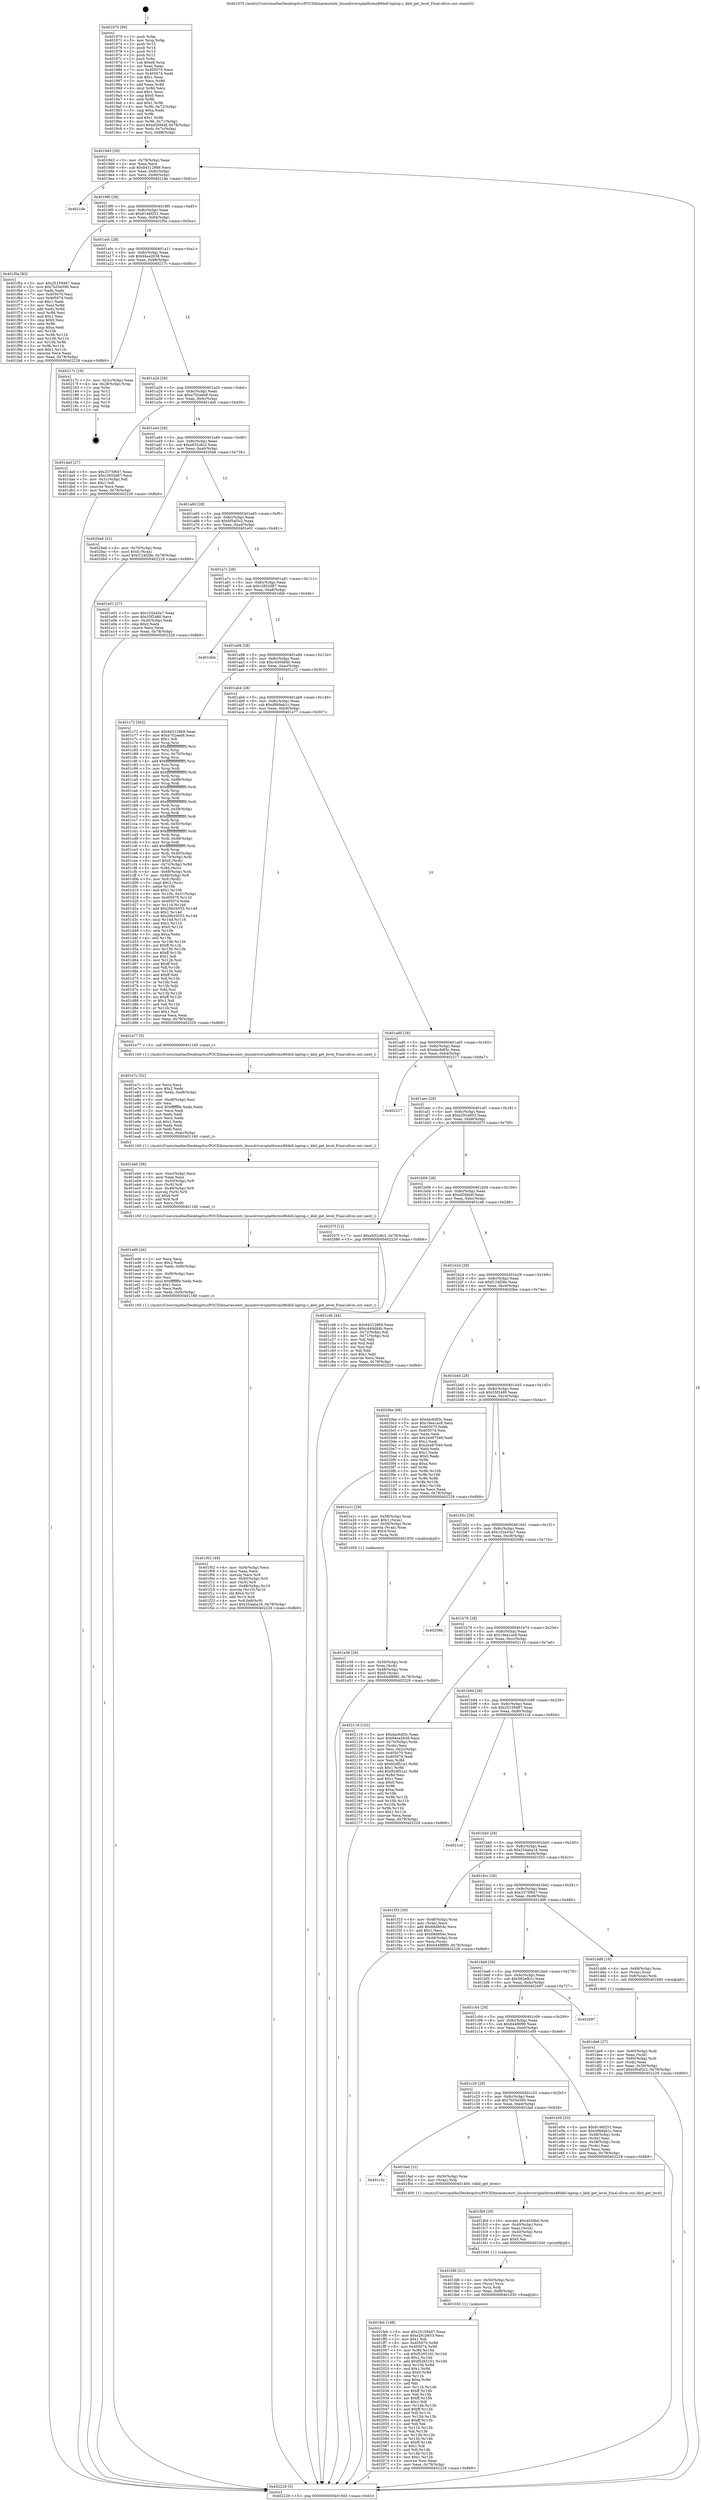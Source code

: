 digraph "0x401970" {
  label = "0x401970 (/mnt/c/Users/mathe/Desktop/tcc/POCII/binaries/extr_linuxdriversplatformx86dell-laptop.c_kbd_get_level_Final-ollvm.out::main(0))"
  labelloc = "t"
  node[shape=record]

  Entry [label="",width=0.3,height=0.3,shape=circle,fillcolor=black,style=filled]
  "0x4019d3" [label="{
     0x4019d3 [29]\l
     | [instrs]\l
     &nbsp;&nbsp;0x4019d3 \<+3\>: mov -0x78(%rbp),%eax\l
     &nbsp;&nbsp;0x4019d6 \<+2\>: mov %eax,%ecx\l
     &nbsp;&nbsp;0x4019d8 \<+6\>: sub $0x84312869,%ecx\l
     &nbsp;&nbsp;0x4019de \<+6\>: mov %eax,-0x8c(%rbp)\l
     &nbsp;&nbsp;0x4019e4 \<+6\>: mov %ecx,-0x90(%rbp)\l
     &nbsp;&nbsp;0x4019ea \<+6\>: je 000000000040218e \<main+0x81e\>\l
  }"]
  "0x40218e" [label="{
     0x40218e\l
  }", style=dashed]
  "0x4019f0" [label="{
     0x4019f0 [28]\l
     | [instrs]\l
     &nbsp;&nbsp;0x4019f0 \<+5\>: jmp 00000000004019f5 \<main+0x85\>\l
     &nbsp;&nbsp;0x4019f5 \<+6\>: mov -0x8c(%rbp),%eax\l
     &nbsp;&nbsp;0x4019fb \<+5\>: sub $0x9146f251,%eax\l
     &nbsp;&nbsp;0x401a00 \<+6\>: mov %eax,-0x94(%rbp)\l
     &nbsp;&nbsp;0x401a06 \<+6\>: je 0000000000401f5a \<main+0x5ea\>\l
  }"]
  Exit [label="",width=0.3,height=0.3,shape=circle,fillcolor=black,style=filled,peripheries=2]
  "0x401f5a" [label="{
     0x401f5a [83]\l
     | [instrs]\l
     &nbsp;&nbsp;0x401f5a \<+5\>: mov $0x25159487,%eax\l
     &nbsp;&nbsp;0x401f5f \<+5\>: mov $0x7b55e590,%ecx\l
     &nbsp;&nbsp;0x401f64 \<+2\>: xor %edx,%edx\l
     &nbsp;&nbsp;0x401f66 \<+7\>: mov 0x405070,%esi\l
     &nbsp;&nbsp;0x401f6d \<+7\>: mov 0x405074,%edi\l
     &nbsp;&nbsp;0x401f74 \<+3\>: sub $0x1,%edx\l
     &nbsp;&nbsp;0x401f77 \<+3\>: mov %esi,%r8d\l
     &nbsp;&nbsp;0x401f7a \<+3\>: add %edx,%r8d\l
     &nbsp;&nbsp;0x401f7d \<+4\>: imul %r8d,%esi\l
     &nbsp;&nbsp;0x401f81 \<+3\>: and $0x1,%esi\l
     &nbsp;&nbsp;0x401f84 \<+3\>: cmp $0x0,%esi\l
     &nbsp;&nbsp;0x401f87 \<+4\>: sete %r9b\l
     &nbsp;&nbsp;0x401f8b \<+3\>: cmp $0xa,%edi\l
     &nbsp;&nbsp;0x401f8e \<+4\>: setl %r10b\l
     &nbsp;&nbsp;0x401f92 \<+3\>: mov %r9b,%r11b\l
     &nbsp;&nbsp;0x401f95 \<+3\>: and %r10b,%r11b\l
     &nbsp;&nbsp;0x401f98 \<+3\>: xor %r10b,%r9b\l
     &nbsp;&nbsp;0x401f9b \<+3\>: or %r9b,%r11b\l
     &nbsp;&nbsp;0x401f9e \<+4\>: test $0x1,%r11b\l
     &nbsp;&nbsp;0x401fa2 \<+3\>: cmovne %ecx,%eax\l
     &nbsp;&nbsp;0x401fa5 \<+3\>: mov %eax,-0x78(%rbp)\l
     &nbsp;&nbsp;0x401fa8 \<+5\>: jmp 0000000000402229 \<main+0x8b9\>\l
  }"]
  "0x401a0c" [label="{
     0x401a0c [28]\l
     | [instrs]\l
     &nbsp;&nbsp;0x401a0c \<+5\>: jmp 0000000000401a11 \<main+0xa1\>\l
     &nbsp;&nbsp;0x401a11 \<+6\>: mov -0x8c(%rbp),%eax\l
     &nbsp;&nbsp;0x401a17 \<+5\>: sub $0x94ea2638,%eax\l
     &nbsp;&nbsp;0x401a1c \<+6\>: mov %eax,-0x98(%rbp)\l
     &nbsp;&nbsp;0x401a22 \<+6\>: je 000000000040217c \<main+0x80c\>\l
  }"]
  "0x401feb" [label="{
     0x401feb [148]\l
     | [instrs]\l
     &nbsp;&nbsp;0x401feb \<+5\>: mov $0x25159487,%eax\l
     &nbsp;&nbsp;0x401ff0 \<+5\>: mov $0xe291b653,%esi\l
     &nbsp;&nbsp;0x401ff5 \<+2\>: mov $0x1,%dl\l
     &nbsp;&nbsp;0x401ff7 \<+8\>: mov 0x405070,%r8d\l
     &nbsp;&nbsp;0x401fff \<+8\>: mov 0x405074,%r9d\l
     &nbsp;&nbsp;0x402007 \<+3\>: mov %r8d,%r10d\l
     &nbsp;&nbsp;0x40200a \<+7\>: sub $0xf5265161,%r10d\l
     &nbsp;&nbsp;0x402011 \<+4\>: sub $0x1,%r10d\l
     &nbsp;&nbsp;0x402015 \<+7\>: add $0xf5265161,%r10d\l
     &nbsp;&nbsp;0x40201c \<+4\>: imul %r10d,%r8d\l
     &nbsp;&nbsp;0x402020 \<+4\>: and $0x1,%r8d\l
     &nbsp;&nbsp;0x402024 \<+4\>: cmp $0x0,%r8d\l
     &nbsp;&nbsp;0x402028 \<+4\>: sete %r11b\l
     &nbsp;&nbsp;0x40202c \<+4\>: cmp $0xa,%r9d\l
     &nbsp;&nbsp;0x402030 \<+3\>: setl %bl\l
     &nbsp;&nbsp;0x402033 \<+3\>: mov %r11b,%r14b\l
     &nbsp;&nbsp;0x402036 \<+4\>: xor $0xff,%r14b\l
     &nbsp;&nbsp;0x40203a \<+3\>: mov %bl,%r15b\l
     &nbsp;&nbsp;0x40203d \<+4\>: xor $0xff,%r15b\l
     &nbsp;&nbsp;0x402041 \<+3\>: xor $0x1,%dl\l
     &nbsp;&nbsp;0x402044 \<+3\>: mov %r14b,%r12b\l
     &nbsp;&nbsp;0x402047 \<+4\>: and $0xff,%r12b\l
     &nbsp;&nbsp;0x40204b \<+3\>: and %dl,%r11b\l
     &nbsp;&nbsp;0x40204e \<+3\>: mov %r15b,%r13b\l
     &nbsp;&nbsp;0x402051 \<+4\>: and $0xff,%r13b\l
     &nbsp;&nbsp;0x402055 \<+2\>: and %dl,%bl\l
     &nbsp;&nbsp;0x402057 \<+3\>: or %r11b,%r12b\l
     &nbsp;&nbsp;0x40205a \<+3\>: or %bl,%r13b\l
     &nbsp;&nbsp;0x40205d \<+3\>: xor %r13b,%r12b\l
     &nbsp;&nbsp;0x402060 \<+3\>: or %r15b,%r14b\l
     &nbsp;&nbsp;0x402063 \<+4\>: xor $0xff,%r14b\l
     &nbsp;&nbsp;0x402067 \<+3\>: or $0x1,%dl\l
     &nbsp;&nbsp;0x40206a \<+3\>: and %dl,%r14b\l
     &nbsp;&nbsp;0x40206d \<+3\>: or %r14b,%r12b\l
     &nbsp;&nbsp;0x402070 \<+4\>: test $0x1,%r12b\l
     &nbsp;&nbsp;0x402074 \<+3\>: cmovne %esi,%eax\l
     &nbsp;&nbsp;0x402077 \<+3\>: mov %eax,-0x78(%rbp)\l
     &nbsp;&nbsp;0x40207a \<+5\>: jmp 0000000000402229 \<main+0x8b9\>\l
  }"]
  "0x40217c" [label="{
     0x40217c [18]\l
     | [instrs]\l
     &nbsp;&nbsp;0x40217c \<+3\>: mov -0x2c(%rbp),%eax\l
     &nbsp;&nbsp;0x40217f \<+4\>: lea -0x28(%rbp),%rsp\l
     &nbsp;&nbsp;0x402183 \<+1\>: pop %rbx\l
     &nbsp;&nbsp;0x402184 \<+2\>: pop %r12\l
     &nbsp;&nbsp;0x402186 \<+2\>: pop %r13\l
     &nbsp;&nbsp;0x402188 \<+2\>: pop %r14\l
     &nbsp;&nbsp;0x40218a \<+2\>: pop %r15\l
     &nbsp;&nbsp;0x40218c \<+1\>: pop %rbp\l
     &nbsp;&nbsp;0x40218d \<+1\>: ret\l
  }"]
  "0x401a28" [label="{
     0x401a28 [28]\l
     | [instrs]\l
     &nbsp;&nbsp;0x401a28 \<+5\>: jmp 0000000000401a2d \<main+0xbd\>\l
     &nbsp;&nbsp;0x401a2d \<+6\>: mov -0x8c(%rbp),%eax\l
     &nbsp;&nbsp;0x401a33 \<+5\>: sub $0xa702eeb8,%eax\l
     &nbsp;&nbsp;0x401a38 \<+6\>: mov %eax,-0x9c(%rbp)\l
     &nbsp;&nbsp;0x401a3e \<+6\>: je 0000000000401da0 \<main+0x430\>\l
  }"]
  "0x401fd6" [label="{
     0x401fd6 [21]\l
     | [instrs]\l
     &nbsp;&nbsp;0x401fd6 \<+4\>: mov -0x50(%rbp),%rcx\l
     &nbsp;&nbsp;0x401fda \<+3\>: mov (%rcx),%rcx\l
     &nbsp;&nbsp;0x401fdd \<+3\>: mov %rcx,%rdi\l
     &nbsp;&nbsp;0x401fe0 \<+6\>: mov %eax,-0xf8(%rbp)\l
     &nbsp;&nbsp;0x401fe6 \<+5\>: call 0000000000401030 \<free@plt\>\l
     | [calls]\l
     &nbsp;&nbsp;0x401030 \{1\} (unknown)\l
  }"]
  "0x401da0" [label="{
     0x401da0 [27]\l
     | [instrs]\l
     &nbsp;&nbsp;0x401da0 \<+5\>: mov $0x3375f647,%eax\l
     &nbsp;&nbsp;0x401da5 \<+5\>: mov $0xc3852d67,%ecx\l
     &nbsp;&nbsp;0x401daa \<+3\>: mov -0x31(%rbp),%dl\l
     &nbsp;&nbsp;0x401dad \<+3\>: test $0x1,%dl\l
     &nbsp;&nbsp;0x401db0 \<+3\>: cmovne %ecx,%eax\l
     &nbsp;&nbsp;0x401db3 \<+3\>: mov %eax,-0x78(%rbp)\l
     &nbsp;&nbsp;0x401db6 \<+5\>: jmp 0000000000402229 \<main+0x8b9\>\l
  }"]
  "0x401a44" [label="{
     0x401a44 [28]\l
     | [instrs]\l
     &nbsp;&nbsp;0x401a44 \<+5\>: jmp 0000000000401a49 \<main+0xd9\>\l
     &nbsp;&nbsp;0x401a49 \<+6\>: mov -0x8c(%rbp),%eax\l
     &nbsp;&nbsp;0x401a4f \<+5\>: sub $0xa932c8c2,%eax\l
     &nbsp;&nbsp;0x401a54 \<+6\>: mov %eax,-0xa0(%rbp)\l
     &nbsp;&nbsp;0x401a5a \<+6\>: je 00000000004020a8 \<main+0x738\>\l
  }"]
  "0x401fb9" [label="{
     0x401fb9 [29]\l
     | [instrs]\l
     &nbsp;&nbsp;0x401fb9 \<+10\>: movabs $0x4030b6,%rdi\l
     &nbsp;&nbsp;0x401fc3 \<+4\>: mov -0x40(%rbp),%rcx\l
     &nbsp;&nbsp;0x401fc7 \<+2\>: mov %eax,(%rcx)\l
     &nbsp;&nbsp;0x401fc9 \<+4\>: mov -0x40(%rbp),%rcx\l
     &nbsp;&nbsp;0x401fcd \<+2\>: mov (%rcx),%esi\l
     &nbsp;&nbsp;0x401fcf \<+2\>: mov $0x0,%al\l
     &nbsp;&nbsp;0x401fd1 \<+5\>: call 0000000000401040 \<printf@plt\>\l
     | [calls]\l
     &nbsp;&nbsp;0x401040 \{1\} (unknown)\l
  }"]
  "0x4020a8" [label="{
     0x4020a8 [22]\l
     | [instrs]\l
     &nbsp;&nbsp;0x4020a8 \<+4\>: mov -0x70(%rbp),%rax\l
     &nbsp;&nbsp;0x4020ac \<+6\>: movl $0x0,(%rax)\l
     &nbsp;&nbsp;0x4020b2 \<+7\>: movl $0xf124f28e,-0x78(%rbp)\l
     &nbsp;&nbsp;0x4020b9 \<+5\>: jmp 0000000000402229 \<main+0x8b9\>\l
  }"]
  "0x401a60" [label="{
     0x401a60 [28]\l
     | [instrs]\l
     &nbsp;&nbsp;0x401a60 \<+5\>: jmp 0000000000401a65 \<main+0xf5\>\l
     &nbsp;&nbsp;0x401a65 \<+6\>: mov -0x8c(%rbp),%eax\l
     &nbsp;&nbsp;0x401a6b \<+5\>: sub $0xbf5af3c2,%eax\l
     &nbsp;&nbsp;0x401a70 \<+6\>: mov %eax,-0xa4(%rbp)\l
     &nbsp;&nbsp;0x401a76 \<+6\>: je 0000000000401e01 \<main+0x491\>\l
  }"]
  "0x401c3c" [label="{
     0x401c3c\l
  }", style=dashed]
  "0x401e01" [label="{
     0x401e01 [27]\l
     | [instrs]\l
     &nbsp;&nbsp;0x401e01 \<+5\>: mov $0x102e43a7,%eax\l
     &nbsp;&nbsp;0x401e06 \<+5\>: mov $0x55f2480,%ecx\l
     &nbsp;&nbsp;0x401e0b \<+3\>: mov -0x30(%rbp),%edx\l
     &nbsp;&nbsp;0x401e0e \<+3\>: cmp $0x0,%edx\l
     &nbsp;&nbsp;0x401e11 \<+3\>: cmove %ecx,%eax\l
     &nbsp;&nbsp;0x401e14 \<+3\>: mov %eax,-0x78(%rbp)\l
     &nbsp;&nbsp;0x401e17 \<+5\>: jmp 0000000000402229 \<main+0x8b9\>\l
  }"]
  "0x401a7c" [label="{
     0x401a7c [28]\l
     | [instrs]\l
     &nbsp;&nbsp;0x401a7c \<+5\>: jmp 0000000000401a81 \<main+0x111\>\l
     &nbsp;&nbsp;0x401a81 \<+6\>: mov -0x8c(%rbp),%eax\l
     &nbsp;&nbsp;0x401a87 \<+5\>: sub $0xc3852d67,%eax\l
     &nbsp;&nbsp;0x401a8c \<+6\>: mov %eax,-0xa8(%rbp)\l
     &nbsp;&nbsp;0x401a92 \<+6\>: je 0000000000401dbb \<main+0x44b\>\l
  }"]
  "0x401fad" [label="{
     0x401fad [12]\l
     | [instrs]\l
     &nbsp;&nbsp;0x401fad \<+4\>: mov -0x50(%rbp),%rax\l
     &nbsp;&nbsp;0x401fb1 \<+3\>: mov (%rax),%rdi\l
     &nbsp;&nbsp;0x401fb4 \<+5\>: call 0000000000401400 \<kbd_get_level\>\l
     | [calls]\l
     &nbsp;&nbsp;0x401400 \{1\} (/mnt/c/Users/mathe/Desktop/tcc/POCII/binaries/extr_linuxdriversplatformx86dell-laptop.c_kbd_get_level_Final-ollvm.out::kbd_get_level)\l
  }"]
  "0x401dbb" [label="{
     0x401dbb\l
  }", style=dashed]
  "0x401a98" [label="{
     0x401a98 [28]\l
     | [instrs]\l
     &nbsp;&nbsp;0x401a98 \<+5\>: jmp 0000000000401a9d \<main+0x12d\>\l
     &nbsp;&nbsp;0x401a9d \<+6\>: mov -0x8c(%rbp),%eax\l
     &nbsp;&nbsp;0x401aa3 \<+5\>: sub $0xc440d84b,%eax\l
     &nbsp;&nbsp;0x401aa8 \<+6\>: mov %eax,-0xac(%rbp)\l
     &nbsp;&nbsp;0x401aae \<+6\>: je 0000000000401c72 \<main+0x302\>\l
  }"]
  "0x401f02" [label="{
     0x401f02 [49]\l
     | [instrs]\l
     &nbsp;&nbsp;0x401f02 \<+6\>: mov -0xf4(%rbp),%ecx\l
     &nbsp;&nbsp;0x401f08 \<+3\>: imul %eax,%ecx\l
     &nbsp;&nbsp;0x401f0b \<+3\>: movslq %ecx,%r8\l
     &nbsp;&nbsp;0x401f0e \<+4\>: mov -0x50(%rbp),%r9\l
     &nbsp;&nbsp;0x401f12 \<+3\>: mov (%r9),%r9\l
     &nbsp;&nbsp;0x401f15 \<+4\>: mov -0x48(%rbp),%r10\l
     &nbsp;&nbsp;0x401f19 \<+3\>: movslq (%r10),%r10\l
     &nbsp;&nbsp;0x401f1c \<+4\>: shl $0x4,%r10\l
     &nbsp;&nbsp;0x401f20 \<+3\>: add %r10,%r9\l
     &nbsp;&nbsp;0x401f23 \<+4\>: mov %r8,0x8(%r9)\l
     &nbsp;&nbsp;0x401f27 \<+7\>: movl $0x254aba18,-0x78(%rbp)\l
     &nbsp;&nbsp;0x401f2e \<+5\>: jmp 0000000000402229 \<main+0x8b9\>\l
  }"]
  "0x401c72" [label="{
     0x401c72 [302]\l
     | [instrs]\l
     &nbsp;&nbsp;0x401c72 \<+5\>: mov $0x84312869,%eax\l
     &nbsp;&nbsp;0x401c77 \<+5\>: mov $0xa702eeb8,%ecx\l
     &nbsp;&nbsp;0x401c7c \<+2\>: mov $0x1,%dl\l
     &nbsp;&nbsp;0x401c7e \<+3\>: mov %rsp,%rsi\l
     &nbsp;&nbsp;0x401c81 \<+4\>: add $0xfffffffffffffff0,%rsi\l
     &nbsp;&nbsp;0x401c85 \<+3\>: mov %rsi,%rsp\l
     &nbsp;&nbsp;0x401c88 \<+4\>: mov %rsi,-0x70(%rbp)\l
     &nbsp;&nbsp;0x401c8c \<+3\>: mov %rsp,%rsi\l
     &nbsp;&nbsp;0x401c8f \<+4\>: add $0xfffffffffffffff0,%rsi\l
     &nbsp;&nbsp;0x401c93 \<+3\>: mov %rsi,%rsp\l
     &nbsp;&nbsp;0x401c96 \<+3\>: mov %rsp,%rdi\l
     &nbsp;&nbsp;0x401c99 \<+4\>: add $0xfffffffffffffff0,%rdi\l
     &nbsp;&nbsp;0x401c9d \<+3\>: mov %rdi,%rsp\l
     &nbsp;&nbsp;0x401ca0 \<+4\>: mov %rdi,-0x68(%rbp)\l
     &nbsp;&nbsp;0x401ca4 \<+3\>: mov %rsp,%rdi\l
     &nbsp;&nbsp;0x401ca7 \<+4\>: add $0xfffffffffffffff0,%rdi\l
     &nbsp;&nbsp;0x401cab \<+3\>: mov %rdi,%rsp\l
     &nbsp;&nbsp;0x401cae \<+4\>: mov %rdi,-0x60(%rbp)\l
     &nbsp;&nbsp;0x401cb2 \<+3\>: mov %rsp,%rdi\l
     &nbsp;&nbsp;0x401cb5 \<+4\>: add $0xfffffffffffffff0,%rdi\l
     &nbsp;&nbsp;0x401cb9 \<+3\>: mov %rdi,%rsp\l
     &nbsp;&nbsp;0x401cbc \<+4\>: mov %rdi,-0x58(%rbp)\l
     &nbsp;&nbsp;0x401cc0 \<+3\>: mov %rsp,%rdi\l
     &nbsp;&nbsp;0x401cc3 \<+4\>: add $0xfffffffffffffff0,%rdi\l
     &nbsp;&nbsp;0x401cc7 \<+3\>: mov %rdi,%rsp\l
     &nbsp;&nbsp;0x401cca \<+4\>: mov %rdi,-0x50(%rbp)\l
     &nbsp;&nbsp;0x401cce \<+3\>: mov %rsp,%rdi\l
     &nbsp;&nbsp;0x401cd1 \<+4\>: add $0xfffffffffffffff0,%rdi\l
     &nbsp;&nbsp;0x401cd5 \<+3\>: mov %rdi,%rsp\l
     &nbsp;&nbsp;0x401cd8 \<+4\>: mov %rdi,-0x48(%rbp)\l
     &nbsp;&nbsp;0x401cdc \<+3\>: mov %rsp,%rdi\l
     &nbsp;&nbsp;0x401cdf \<+4\>: add $0xfffffffffffffff0,%rdi\l
     &nbsp;&nbsp;0x401ce3 \<+3\>: mov %rdi,%rsp\l
     &nbsp;&nbsp;0x401ce6 \<+4\>: mov %rdi,-0x40(%rbp)\l
     &nbsp;&nbsp;0x401cea \<+4\>: mov -0x70(%rbp),%rdi\l
     &nbsp;&nbsp;0x401cee \<+6\>: movl $0x0,(%rdi)\l
     &nbsp;&nbsp;0x401cf4 \<+4\>: mov -0x7c(%rbp),%r8d\l
     &nbsp;&nbsp;0x401cf8 \<+3\>: mov %r8d,(%rsi)\l
     &nbsp;&nbsp;0x401cfb \<+4\>: mov -0x68(%rbp),%rdi\l
     &nbsp;&nbsp;0x401cff \<+7\>: mov -0x88(%rbp),%r9\l
     &nbsp;&nbsp;0x401d06 \<+3\>: mov %r9,(%rdi)\l
     &nbsp;&nbsp;0x401d09 \<+3\>: cmpl $0x2,(%rsi)\l
     &nbsp;&nbsp;0x401d0c \<+4\>: setne %r10b\l
     &nbsp;&nbsp;0x401d10 \<+4\>: and $0x1,%r10b\l
     &nbsp;&nbsp;0x401d14 \<+4\>: mov %r10b,-0x31(%rbp)\l
     &nbsp;&nbsp;0x401d18 \<+8\>: mov 0x405070,%r11d\l
     &nbsp;&nbsp;0x401d20 \<+7\>: mov 0x405074,%ebx\l
     &nbsp;&nbsp;0x401d27 \<+3\>: mov %r11d,%r14d\l
     &nbsp;&nbsp;0x401d2a \<+7\>: add $0x26b34553,%r14d\l
     &nbsp;&nbsp;0x401d31 \<+4\>: sub $0x1,%r14d\l
     &nbsp;&nbsp;0x401d35 \<+7\>: sub $0x26b34553,%r14d\l
     &nbsp;&nbsp;0x401d3c \<+4\>: imul %r14d,%r11d\l
     &nbsp;&nbsp;0x401d40 \<+4\>: and $0x1,%r11d\l
     &nbsp;&nbsp;0x401d44 \<+4\>: cmp $0x0,%r11d\l
     &nbsp;&nbsp;0x401d48 \<+4\>: sete %r10b\l
     &nbsp;&nbsp;0x401d4c \<+3\>: cmp $0xa,%ebx\l
     &nbsp;&nbsp;0x401d4f \<+4\>: setl %r15b\l
     &nbsp;&nbsp;0x401d53 \<+3\>: mov %r10b,%r12b\l
     &nbsp;&nbsp;0x401d56 \<+4\>: xor $0xff,%r12b\l
     &nbsp;&nbsp;0x401d5a \<+3\>: mov %r15b,%r13b\l
     &nbsp;&nbsp;0x401d5d \<+4\>: xor $0xff,%r13b\l
     &nbsp;&nbsp;0x401d61 \<+3\>: xor $0x1,%dl\l
     &nbsp;&nbsp;0x401d64 \<+3\>: mov %r12b,%sil\l
     &nbsp;&nbsp;0x401d67 \<+4\>: and $0xff,%sil\l
     &nbsp;&nbsp;0x401d6b \<+3\>: and %dl,%r10b\l
     &nbsp;&nbsp;0x401d6e \<+3\>: mov %r13b,%dil\l
     &nbsp;&nbsp;0x401d71 \<+4\>: and $0xff,%dil\l
     &nbsp;&nbsp;0x401d75 \<+3\>: and %dl,%r15b\l
     &nbsp;&nbsp;0x401d78 \<+3\>: or %r10b,%sil\l
     &nbsp;&nbsp;0x401d7b \<+3\>: or %r15b,%dil\l
     &nbsp;&nbsp;0x401d7e \<+3\>: xor %dil,%sil\l
     &nbsp;&nbsp;0x401d81 \<+3\>: or %r13b,%r12b\l
     &nbsp;&nbsp;0x401d84 \<+4\>: xor $0xff,%r12b\l
     &nbsp;&nbsp;0x401d88 \<+3\>: or $0x1,%dl\l
     &nbsp;&nbsp;0x401d8b \<+3\>: and %dl,%r12b\l
     &nbsp;&nbsp;0x401d8e \<+3\>: or %r12b,%sil\l
     &nbsp;&nbsp;0x401d91 \<+4\>: test $0x1,%sil\l
     &nbsp;&nbsp;0x401d95 \<+3\>: cmovne %ecx,%eax\l
     &nbsp;&nbsp;0x401d98 \<+3\>: mov %eax,-0x78(%rbp)\l
     &nbsp;&nbsp;0x401d9b \<+5\>: jmp 0000000000402229 \<main+0x8b9\>\l
  }"]
  "0x401ab4" [label="{
     0x401ab4 [28]\l
     | [instrs]\l
     &nbsp;&nbsp;0x401ab4 \<+5\>: jmp 0000000000401ab9 \<main+0x149\>\l
     &nbsp;&nbsp;0x401ab9 \<+6\>: mov -0x8c(%rbp),%eax\l
     &nbsp;&nbsp;0x401abf \<+5\>: sub $0xd9b9ab1c,%eax\l
     &nbsp;&nbsp;0x401ac4 \<+6\>: mov %eax,-0xb0(%rbp)\l
     &nbsp;&nbsp;0x401aca \<+6\>: je 0000000000401e77 \<main+0x507\>\l
  }"]
  "0x401ed6" [label="{
     0x401ed6 [44]\l
     | [instrs]\l
     &nbsp;&nbsp;0x401ed6 \<+2\>: xor %ecx,%ecx\l
     &nbsp;&nbsp;0x401ed8 \<+5\>: mov $0x2,%edx\l
     &nbsp;&nbsp;0x401edd \<+6\>: mov %edx,-0xf0(%rbp)\l
     &nbsp;&nbsp;0x401ee3 \<+1\>: cltd\l
     &nbsp;&nbsp;0x401ee4 \<+6\>: mov -0xf0(%rbp),%esi\l
     &nbsp;&nbsp;0x401eea \<+2\>: idiv %esi\l
     &nbsp;&nbsp;0x401eec \<+6\>: imul $0xfffffffe,%edx,%edx\l
     &nbsp;&nbsp;0x401ef2 \<+3\>: sub $0x1,%ecx\l
     &nbsp;&nbsp;0x401ef5 \<+2\>: sub %ecx,%edx\l
     &nbsp;&nbsp;0x401ef7 \<+6\>: mov %edx,-0xf4(%rbp)\l
     &nbsp;&nbsp;0x401efd \<+5\>: call 0000000000401160 \<next_i\>\l
     | [calls]\l
     &nbsp;&nbsp;0x401160 \{1\} (/mnt/c/Users/mathe/Desktop/tcc/POCII/binaries/extr_linuxdriversplatformx86dell-laptop.c_kbd_get_level_Final-ollvm.out::next_i)\l
  }"]
  "0x401e77" [label="{
     0x401e77 [5]\l
     | [instrs]\l
     &nbsp;&nbsp;0x401e77 \<+5\>: call 0000000000401160 \<next_i\>\l
     | [calls]\l
     &nbsp;&nbsp;0x401160 \{1\} (/mnt/c/Users/mathe/Desktop/tcc/POCII/binaries/extr_linuxdriversplatformx86dell-laptop.c_kbd_get_level_Final-ollvm.out::next_i)\l
  }"]
  "0x401ad0" [label="{
     0x401ad0 [28]\l
     | [instrs]\l
     &nbsp;&nbsp;0x401ad0 \<+5\>: jmp 0000000000401ad5 \<main+0x165\>\l
     &nbsp;&nbsp;0x401ad5 \<+6\>: mov -0x8c(%rbp),%eax\l
     &nbsp;&nbsp;0x401adb \<+5\>: sub $0xdac6df3c,%eax\l
     &nbsp;&nbsp;0x401ae0 \<+6\>: mov %eax,-0xb4(%rbp)\l
     &nbsp;&nbsp;0x401ae6 \<+6\>: je 0000000000402217 \<main+0x8a7\>\l
  }"]
  "0x401eb0" [label="{
     0x401eb0 [38]\l
     | [instrs]\l
     &nbsp;&nbsp;0x401eb0 \<+6\>: mov -0xec(%rbp),%ecx\l
     &nbsp;&nbsp;0x401eb6 \<+3\>: imul %eax,%ecx\l
     &nbsp;&nbsp;0x401eb9 \<+4\>: mov -0x50(%rbp),%r8\l
     &nbsp;&nbsp;0x401ebd \<+3\>: mov (%r8),%r8\l
     &nbsp;&nbsp;0x401ec0 \<+4\>: mov -0x48(%rbp),%r9\l
     &nbsp;&nbsp;0x401ec4 \<+3\>: movslq (%r9),%r9\l
     &nbsp;&nbsp;0x401ec7 \<+4\>: shl $0x4,%r9\l
     &nbsp;&nbsp;0x401ecb \<+3\>: add %r9,%r8\l
     &nbsp;&nbsp;0x401ece \<+3\>: mov %ecx,(%r8)\l
     &nbsp;&nbsp;0x401ed1 \<+5\>: call 0000000000401160 \<next_i\>\l
     | [calls]\l
     &nbsp;&nbsp;0x401160 \{1\} (/mnt/c/Users/mathe/Desktop/tcc/POCII/binaries/extr_linuxdriversplatformx86dell-laptop.c_kbd_get_level_Final-ollvm.out::next_i)\l
  }"]
  "0x402217" [label="{
     0x402217\l
  }", style=dashed]
  "0x401aec" [label="{
     0x401aec [28]\l
     | [instrs]\l
     &nbsp;&nbsp;0x401aec \<+5\>: jmp 0000000000401af1 \<main+0x181\>\l
     &nbsp;&nbsp;0x401af1 \<+6\>: mov -0x8c(%rbp),%eax\l
     &nbsp;&nbsp;0x401af7 \<+5\>: sub $0xe291b653,%eax\l
     &nbsp;&nbsp;0x401afc \<+6\>: mov %eax,-0xb8(%rbp)\l
     &nbsp;&nbsp;0x401b02 \<+6\>: je 000000000040207f \<main+0x70f\>\l
  }"]
  "0x401e7c" [label="{
     0x401e7c [52]\l
     | [instrs]\l
     &nbsp;&nbsp;0x401e7c \<+2\>: xor %ecx,%ecx\l
     &nbsp;&nbsp;0x401e7e \<+5\>: mov $0x2,%edx\l
     &nbsp;&nbsp;0x401e83 \<+6\>: mov %edx,-0xe8(%rbp)\l
     &nbsp;&nbsp;0x401e89 \<+1\>: cltd\l
     &nbsp;&nbsp;0x401e8a \<+6\>: mov -0xe8(%rbp),%esi\l
     &nbsp;&nbsp;0x401e90 \<+2\>: idiv %esi\l
     &nbsp;&nbsp;0x401e92 \<+6\>: imul $0xfffffffe,%edx,%edx\l
     &nbsp;&nbsp;0x401e98 \<+2\>: mov %ecx,%edi\l
     &nbsp;&nbsp;0x401e9a \<+2\>: sub %edx,%edi\l
     &nbsp;&nbsp;0x401e9c \<+2\>: mov %ecx,%edx\l
     &nbsp;&nbsp;0x401e9e \<+3\>: sub $0x1,%edx\l
     &nbsp;&nbsp;0x401ea1 \<+2\>: add %edx,%edi\l
     &nbsp;&nbsp;0x401ea3 \<+2\>: sub %edi,%ecx\l
     &nbsp;&nbsp;0x401ea5 \<+6\>: mov %ecx,-0xec(%rbp)\l
     &nbsp;&nbsp;0x401eab \<+5\>: call 0000000000401160 \<next_i\>\l
     | [calls]\l
     &nbsp;&nbsp;0x401160 \{1\} (/mnt/c/Users/mathe/Desktop/tcc/POCII/binaries/extr_linuxdriversplatformx86dell-laptop.c_kbd_get_level_Final-ollvm.out::next_i)\l
  }"]
  "0x40207f" [label="{
     0x40207f [12]\l
     | [instrs]\l
     &nbsp;&nbsp;0x40207f \<+7\>: movl $0xa932c8c2,-0x78(%rbp)\l
     &nbsp;&nbsp;0x402086 \<+5\>: jmp 0000000000402229 \<main+0x8b9\>\l
  }"]
  "0x401b08" [label="{
     0x401b08 [28]\l
     | [instrs]\l
     &nbsp;&nbsp;0x401b08 \<+5\>: jmp 0000000000401b0d \<main+0x19d\>\l
     &nbsp;&nbsp;0x401b0d \<+6\>: mov -0x8c(%rbp),%eax\l
     &nbsp;&nbsp;0x401b13 \<+5\>: sub $0xef2fd44f,%eax\l
     &nbsp;&nbsp;0x401b18 \<+6\>: mov %eax,-0xbc(%rbp)\l
     &nbsp;&nbsp;0x401b1e \<+6\>: je 0000000000401c46 \<main+0x2d6\>\l
  }"]
  "0x401c20" [label="{
     0x401c20 [28]\l
     | [instrs]\l
     &nbsp;&nbsp;0x401c20 \<+5\>: jmp 0000000000401c25 \<main+0x2b5\>\l
     &nbsp;&nbsp;0x401c25 \<+6\>: mov -0x8c(%rbp),%eax\l
     &nbsp;&nbsp;0x401c2b \<+5\>: sub $0x7b55e590,%eax\l
     &nbsp;&nbsp;0x401c30 \<+6\>: mov %eax,-0xe4(%rbp)\l
     &nbsp;&nbsp;0x401c36 \<+6\>: je 0000000000401fad \<main+0x63d\>\l
  }"]
  "0x401c46" [label="{
     0x401c46 [44]\l
     | [instrs]\l
     &nbsp;&nbsp;0x401c46 \<+5\>: mov $0x84312869,%eax\l
     &nbsp;&nbsp;0x401c4b \<+5\>: mov $0xc440d84b,%ecx\l
     &nbsp;&nbsp;0x401c50 \<+3\>: mov -0x72(%rbp),%dl\l
     &nbsp;&nbsp;0x401c53 \<+4\>: mov -0x71(%rbp),%sil\l
     &nbsp;&nbsp;0x401c57 \<+3\>: mov %dl,%dil\l
     &nbsp;&nbsp;0x401c5a \<+3\>: and %sil,%dil\l
     &nbsp;&nbsp;0x401c5d \<+3\>: xor %sil,%dl\l
     &nbsp;&nbsp;0x401c60 \<+3\>: or %dl,%dil\l
     &nbsp;&nbsp;0x401c63 \<+4\>: test $0x1,%dil\l
     &nbsp;&nbsp;0x401c67 \<+3\>: cmovne %ecx,%eax\l
     &nbsp;&nbsp;0x401c6a \<+3\>: mov %eax,-0x78(%rbp)\l
     &nbsp;&nbsp;0x401c6d \<+5\>: jmp 0000000000402229 \<main+0x8b9\>\l
  }"]
  "0x401b24" [label="{
     0x401b24 [28]\l
     | [instrs]\l
     &nbsp;&nbsp;0x401b24 \<+5\>: jmp 0000000000401b29 \<main+0x1b9\>\l
     &nbsp;&nbsp;0x401b29 \<+6\>: mov -0x8c(%rbp),%eax\l
     &nbsp;&nbsp;0x401b2f \<+5\>: sub $0xf124f28e,%eax\l
     &nbsp;&nbsp;0x401b34 \<+6\>: mov %eax,-0xc0(%rbp)\l
     &nbsp;&nbsp;0x401b3a \<+6\>: je 00000000004020be \<main+0x74e\>\l
  }"]
  "0x402229" [label="{
     0x402229 [5]\l
     | [instrs]\l
     &nbsp;&nbsp;0x402229 \<+5\>: jmp 00000000004019d3 \<main+0x63\>\l
  }"]
  "0x401970" [label="{
     0x401970 [99]\l
     | [instrs]\l
     &nbsp;&nbsp;0x401970 \<+1\>: push %rbp\l
     &nbsp;&nbsp;0x401971 \<+3\>: mov %rsp,%rbp\l
     &nbsp;&nbsp;0x401974 \<+2\>: push %r15\l
     &nbsp;&nbsp;0x401976 \<+2\>: push %r14\l
     &nbsp;&nbsp;0x401978 \<+2\>: push %r13\l
     &nbsp;&nbsp;0x40197a \<+2\>: push %r12\l
     &nbsp;&nbsp;0x40197c \<+1\>: push %rbx\l
     &nbsp;&nbsp;0x40197d \<+7\>: sub $0xe8,%rsp\l
     &nbsp;&nbsp;0x401984 \<+2\>: xor %eax,%eax\l
     &nbsp;&nbsp;0x401986 \<+7\>: mov 0x405070,%ecx\l
     &nbsp;&nbsp;0x40198d \<+7\>: mov 0x405074,%edx\l
     &nbsp;&nbsp;0x401994 \<+3\>: sub $0x1,%eax\l
     &nbsp;&nbsp;0x401997 \<+3\>: mov %ecx,%r8d\l
     &nbsp;&nbsp;0x40199a \<+3\>: add %eax,%r8d\l
     &nbsp;&nbsp;0x40199d \<+4\>: imul %r8d,%ecx\l
     &nbsp;&nbsp;0x4019a1 \<+3\>: and $0x1,%ecx\l
     &nbsp;&nbsp;0x4019a4 \<+3\>: cmp $0x0,%ecx\l
     &nbsp;&nbsp;0x4019a7 \<+4\>: sete %r9b\l
     &nbsp;&nbsp;0x4019ab \<+4\>: and $0x1,%r9b\l
     &nbsp;&nbsp;0x4019af \<+4\>: mov %r9b,-0x72(%rbp)\l
     &nbsp;&nbsp;0x4019b3 \<+3\>: cmp $0xa,%edx\l
     &nbsp;&nbsp;0x4019b6 \<+4\>: setl %r9b\l
     &nbsp;&nbsp;0x4019ba \<+4\>: and $0x1,%r9b\l
     &nbsp;&nbsp;0x4019be \<+4\>: mov %r9b,-0x71(%rbp)\l
     &nbsp;&nbsp;0x4019c2 \<+7\>: movl $0xef2fd44f,-0x78(%rbp)\l
     &nbsp;&nbsp;0x4019c9 \<+3\>: mov %edi,-0x7c(%rbp)\l
     &nbsp;&nbsp;0x4019cc \<+7\>: mov %rsi,-0x88(%rbp)\l
  }"]
  "0x401e56" [label="{
     0x401e56 [33]\l
     | [instrs]\l
     &nbsp;&nbsp;0x401e56 \<+5\>: mov $0x9146f251,%eax\l
     &nbsp;&nbsp;0x401e5b \<+5\>: mov $0xd9b9ab1c,%ecx\l
     &nbsp;&nbsp;0x401e60 \<+4\>: mov -0x48(%rbp),%rdx\l
     &nbsp;&nbsp;0x401e64 \<+2\>: mov (%rdx),%esi\l
     &nbsp;&nbsp;0x401e66 \<+4\>: mov -0x58(%rbp),%rdx\l
     &nbsp;&nbsp;0x401e6a \<+2\>: cmp (%rdx),%esi\l
     &nbsp;&nbsp;0x401e6c \<+3\>: cmovl %ecx,%eax\l
     &nbsp;&nbsp;0x401e6f \<+3\>: mov %eax,-0x78(%rbp)\l
     &nbsp;&nbsp;0x401e72 \<+5\>: jmp 0000000000402229 \<main+0x8b9\>\l
  }"]
  "0x401c04" [label="{
     0x401c04 [28]\l
     | [instrs]\l
     &nbsp;&nbsp;0x401c04 \<+5\>: jmp 0000000000401c09 \<main+0x299\>\l
     &nbsp;&nbsp;0x401c09 \<+6\>: mov -0x8c(%rbp),%eax\l
     &nbsp;&nbsp;0x401c0f \<+5\>: sub $0x644f8f90,%eax\l
     &nbsp;&nbsp;0x401c14 \<+6\>: mov %eax,-0xe0(%rbp)\l
     &nbsp;&nbsp;0x401c1a \<+6\>: je 0000000000401e56 \<main+0x4e6\>\l
  }"]
  "0x4020be" [label="{
     0x4020be [88]\l
     | [instrs]\l
     &nbsp;&nbsp;0x4020be \<+5\>: mov $0xdac6df3c,%eax\l
     &nbsp;&nbsp;0x4020c3 \<+5\>: mov $0x19ea1ac8,%ecx\l
     &nbsp;&nbsp;0x4020c8 \<+7\>: mov 0x405070,%edx\l
     &nbsp;&nbsp;0x4020cf \<+7\>: mov 0x405074,%esi\l
     &nbsp;&nbsp;0x4020d6 \<+2\>: mov %edx,%edi\l
     &nbsp;&nbsp;0x4020d8 \<+6\>: add $0x2e487049,%edi\l
     &nbsp;&nbsp;0x4020de \<+3\>: sub $0x1,%edi\l
     &nbsp;&nbsp;0x4020e1 \<+6\>: sub $0x2e487049,%edi\l
     &nbsp;&nbsp;0x4020e7 \<+3\>: imul %edi,%edx\l
     &nbsp;&nbsp;0x4020ea \<+3\>: and $0x1,%edx\l
     &nbsp;&nbsp;0x4020ed \<+3\>: cmp $0x0,%edx\l
     &nbsp;&nbsp;0x4020f0 \<+4\>: sete %r8b\l
     &nbsp;&nbsp;0x4020f4 \<+3\>: cmp $0xa,%esi\l
     &nbsp;&nbsp;0x4020f7 \<+4\>: setl %r9b\l
     &nbsp;&nbsp;0x4020fb \<+3\>: mov %r8b,%r10b\l
     &nbsp;&nbsp;0x4020fe \<+3\>: and %r9b,%r10b\l
     &nbsp;&nbsp;0x402101 \<+3\>: xor %r9b,%r8b\l
     &nbsp;&nbsp;0x402104 \<+3\>: or %r8b,%r10b\l
     &nbsp;&nbsp;0x402107 \<+4\>: test $0x1,%r10b\l
     &nbsp;&nbsp;0x40210b \<+3\>: cmovne %ecx,%eax\l
     &nbsp;&nbsp;0x40210e \<+3\>: mov %eax,-0x78(%rbp)\l
     &nbsp;&nbsp;0x402111 \<+5\>: jmp 0000000000402229 \<main+0x8b9\>\l
  }"]
  "0x401b40" [label="{
     0x401b40 [28]\l
     | [instrs]\l
     &nbsp;&nbsp;0x401b40 \<+5\>: jmp 0000000000401b45 \<main+0x1d5\>\l
     &nbsp;&nbsp;0x401b45 \<+6\>: mov -0x8c(%rbp),%eax\l
     &nbsp;&nbsp;0x401b4b \<+5\>: sub $0x55f2480,%eax\l
     &nbsp;&nbsp;0x401b50 \<+6\>: mov %eax,-0xc4(%rbp)\l
     &nbsp;&nbsp;0x401b56 \<+6\>: je 0000000000401e1c \<main+0x4ac\>\l
  }"]
  "0x402097" [label="{
     0x402097\l
  }", style=dashed]
  "0x401e1c" [label="{
     0x401e1c [29]\l
     | [instrs]\l
     &nbsp;&nbsp;0x401e1c \<+4\>: mov -0x58(%rbp),%rax\l
     &nbsp;&nbsp;0x401e20 \<+6\>: movl $0x1,(%rax)\l
     &nbsp;&nbsp;0x401e26 \<+4\>: mov -0x58(%rbp),%rax\l
     &nbsp;&nbsp;0x401e2a \<+3\>: movslq (%rax),%rax\l
     &nbsp;&nbsp;0x401e2d \<+4\>: shl $0x4,%rax\l
     &nbsp;&nbsp;0x401e31 \<+3\>: mov %rax,%rdi\l
     &nbsp;&nbsp;0x401e34 \<+5\>: call 0000000000401050 \<malloc@plt\>\l
     | [calls]\l
     &nbsp;&nbsp;0x401050 \{1\} (unknown)\l
  }"]
  "0x401b5c" [label="{
     0x401b5c [28]\l
     | [instrs]\l
     &nbsp;&nbsp;0x401b5c \<+5\>: jmp 0000000000401b61 \<main+0x1f1\>\l
     &nbsp;&nbsp;0x401b61 \<+6\>: mov -0x8c(%rbp),%eax\l
     &nbsp;&nbsp;0x401b67 \<+5\>: sub $0x102e43a7,%eax\l
     &nbsp;&nbsp;0x401b6c \<+6\>: mov %eax,-0xc8(%rbp)\l
     &nbsp;&nbsp;0x401b72 \<+6\>: je 000000000040208b \<main+0x71b\>\l
  }"]
  "0x401e39" [label="{
     0x401e39 [29]\l
     | [instrs]\l
     &nbsp;&nbsp;0x401e39 \<+4\>: mov -0x50(%rbp),%rdi\l
     &nbsp;&nbsp;0x401e3d \<+3\>: mov %rax,(%rdi)\l
     &nbsp;&nbsp;0x401e40 \<+4\>: mov -0x48(%rbp),%rax\l
     &nbsp;&nbsp;0x401e44 \<+6\>: movl $0x0,(%rax)\l
     &nbsp;&nbsp;0x401e4a \<+7\>: movl $0x644f8f90,-0x78(%rbp)\l
     &nbsp;&nbsp;0x401e51 \<+5\>: jmp 0000000000402229 \<main+0x8b9\>\l
  }"]
  "0x40208b" [label="{
     0x40208b\l
  }", style=dashed]
  "0x401b78" [label="{
     0x401b78 [28]\l
     | [instrs]\l
     &nbsp;&nbsp;0x401b78 \<+5\>: jmp 0000000000401b7d \<main+0x20d\>\l
     &nbsp;&nbsp;0x401b7d \<+6\>: mov -0x8c(%rbp),%eax\l
     &nbsp;&nbsp;0x401b83 \<+5\>: sub $0x19ea1ac8,%eax\l
     &nbsp;&nbsp;0x401b88 \<+6\>: mov %eax,-0xcc(%rbp)\l
     &nbsp;&nbsp;0x401b8e \<+6\>: je 0000000000402116 \<main+0x7a6\>\l
  }"]
  "0x401de6" [label="{
     0x401de6 [27]\l
     | [instrs]\l
     &nbsp;&nbsp;0x401de6 \<+4\>: mov -0x60(%rbp),%rdi\l
     &nbsp;&nbsp;0x401dea \<+2\>: mov %eax,(%rdi)\l
     &nbsp;&nbsp;0x401dec \<+4\>: mov -0x60(%rbp),%rdi\l
     &nbsp;&nbsp;0x401df0 \<+2\>: mov (%rdi),%eax\l
     &nbsp;&nbsp;0x401df2 \<+3\>: mov %eax,-0x30(%rbp)\l
     &nbsp;&nbsp;0x401df5 \<+7\>: movl $0xbf5af3c2,-0x78(%rbp)\l
     &nbsp;&nbsp;0x401dfc \<+5\>: jmp 0000000000402229 \<main+0x8b9\>\l
  }"]
  "0x402116" [label="{
     0x402116 [102]\l
     | [instrs]\l
     &nbsp;&nbsp;0x402116 \<+5\>: mov $0xdac6df3c,%eax\l
     &nbsp;&nbsp;0x40211b \<+5\>: mov $0x94ea2638,%ecx\l
     &nbsp;&nbsp;0x402120 \<+4\>: mov -0x70(%rbp),%rdx\l
     &nbsp;&nbsp;0x402124 \<+2\>: mov (%rdx),%esi\l
     &nbsp;&nbsp;0x402126 \<+3\>: mov %esi,-0x2c(%rbp)\l
     &nbsp;&nbsp;0x402129 \<+7\>: mov 0x405070,%esi\l
     &nbsp;&nbsp;0x402130 \<+7\>: mov 0x405074,%edi\l
     &nbsp;&nbsp;0x402137 \<+3\>: mov %esi,%r8d\l
     &nbsp;&nbsp;0x40213a \<+7\>: sub $0x92df51a1,%r8d\l
     &nbsp;&nbsp;0x402141 \<+4\>: sub $0x1,%r8d\l
     &nbsp;&nbsp;0x402145 \<+7\>: add $0x92df51a1,%r8d\l
     &nbsp;&nbsp;0x40214c \<+4\>: imul %r8d,%esi\l
     &nbsp;&nbsp;0x402150 \<+3\>: and $0x1,%esi\l
     &nbsp;&nbsp;0x402153 \<+3\>: cmp $0x0,%esi\l
     &nbsp;&nbsp;0x402156 \<+4\>: sete %r9b\l
     &nbsp;&nbsp;0x40215a \<+3\>: cmp $0xa,%edi\l
     &nbsp;&nbsp;0x40215d \<+4\>: setl %r10b\l
     &nbsp;&nbsp;0x402161 \<+3\>: mov %r9b,%r11b\l
     &nbsp;&nbsp;0x402164 \<+3\>: and %r10b,%r11b\l
     &nbsp;&nbsp;0x402167 \<+3\>: xor %r10b,%r9b\l
     &nbsp;&nbsp;0x40216a \<+3\>: or %r9b,%r11b\l
     &nbsp;&nbsp;0x40216d \<+4\>: test $0x1,%r11b\l
     &nbsp;&nbsp;0x402171 \<+3\>: cmovne %ecx,%eax\l
     &nbsp;&nbsp;0x402174 \<+3\>: mov %eax,-0x78(%rbp)\l
     &nbsp;&nbsp;0x402177 \<+5\>: jmp 0000000000402229 \<main+0x8b9\>\l
  }"]
  "0x401b94" [label="{
     0x401b94 [28]\l
     | [instrs]\l
     &nbsp;&nbsp;0x401b94 \<+5\>: jmp 0000000000401b99 \<main+0x229\>\l
     &nbsp;&nbsp;0x401b99 \<+6\>: mov -0x8c(%rbp),%eax\l
     &nbsp;&nbsp;0x401b9f \<+5\>: sub $0x25159487,%eax\l
     &nbsp;&nbsp;0x401ba4 \<+6\>: mov %eax,-0xd0(%rbp)\l
     &nbsp;&nbsp;0x401baa \<+6\>: je 00000000004021cd \<main+0x85d\>\l
  }"]
  "0x401be8" [label="{
     0x401be8 [28]\l
     | [instrs]\l
     &nbsp;&nbsp;0x401be8 \<+5\>: jmp 0000000000401bed \<main+0x27d\>\l
     &nbsp;&nbsp;0x401bed \<+6\>: mov -0x8c(%rbp),%eax\l
     &nbsp;&nbsp;0x401bf3 \<+5\>: sub $0x592efb1c,%eax\l
     &nbsp;&nbsp;0x401bf8 \<+6\>: mov %eax,-0xdc(%rbp)\l
     &nbsp;&nbsp;0x401bfe \<+6\>: je 0000000000402097 \<main+0x727\>\l
  }"]
  "0x4021cd" [label="{
     0x4021cd\l
  }", style=dashed]
  "0x401bb0" [label="{
     0x401bb0 [28]\l
     | [instrs]\l
     &nbsp;&nbsp;0x401bb0 \<+5\>: jmp 0000000000401bb5 \<main+0x245\>\l
     &nbsp;&nbsp;0x401bb5 \<+6\>: mov -0x8c(%rbp),%eax\l
     &nbsp;&nbsp;0x401bbb \<+5\>: sub $0x254aba18,%eax\l
     &nbsp;&nbsp;0x401bc0 \<+6\>: mov %eax,-0xd4(%rbp)\l
     &nbsp;&nbsp;0x401bc6 \<+6\>: je 0000000000401f33 \<main+0x5c3\>\l
  }"]
  "0x401dd6" [label="{
     0x401dd6 [16]\l
     | [instrs]\l
     &nbsp;&nbsp;0x401dd6 \<+4\>: mov -0x68(%rbp),%rax\l
     &nbsp;&nbsp;0x401dda \<+3\>: mov (%rax),%rax\l
     &nbsp;&nbsp;0x401ddd \<+4\>: mov 0x8(%rax),%rdi\l
     &nbsp;&nbsp;0x401de1 \<+5\>: call 0000000000401060 \<atoi@plt\>\l
     | [calls]\l
     &nbsp;&nbsp;0x401060 \{1\} (unknown)\l
  }"]
  "0x401f33" [label="{
     0x401f33 [39]\l
     | [instrs]\l
     &nbsp;&nbsp;0x401f33 \<+4\>: mov -0x48(%rbp),%rax\l
     &nbsp;&nbsp;0x401f37 \<+2\>: mov (%rax),%ecx\l
     &nbsp;&nbsp;0x401f39 \<+6\>: add $0x68d854c,%ecx\l
     &nbsp;&nbsp;0x401f3f \<+3\>: add $0x1,%ecx\l
     &nbsp;&nbsp;0x401f42 \<+6\>: sub $0x68d854c,%ecx\l
     &nbsp;&nbsp;0x401f48 \<+4\>: mov -0x48(%rbp),%rax\l
     &nbsp;&nbsp;0x401f4c \<+2\>: mov %ecx,(%rax)\l
     &nbsp;&nbsp;0x401f4e \<+7\>: movl $0x644f8f90,-0x78(%rbp)\l
     &nbsp;&nbsp;0x401f55 \<+5\>: jmp 0000000000402229 \<main+0x8b9\>\l
  }"]
  "0x401bcc" [label="{
     0x401bcc [28]\l
     | [instrs]\l
     &nbsp;&nbsp;0x401bcc \<+5\>: jmp 0000000000401bd1 \<main+0x261\>\l
     &nbsp;&nbsp;0x401bd1 \<+6\>: mov -0x8c(%rbp),%eax\l
     &nbsp;&nbsp;0x401bd7 \<+5\>: sub $0x3375f647,%eax\l
     &nbsp;&nbsp;0x401bdc \<+6\>: mov %eax,-0xd8(%rbp)\l
     &nbsp;&nbsp;0x401be2 \<+6\>: je 0000000000401dd6 \<main+0x466\>\l
  }"]
  Entry -> "0x401970" [label=" 1"]
  "0x4019d3" -> "0x40218e" [label=" 0"]
  "0x4019d3" -> "0x4019f0" [label=" 17"]
  "0x40217c" -> Exit [label=" 1"]
  "0x4019f0" -> "0x401f5a" [label=" 1"]
  "0x4019f0" -> "0x401a0c" [label=" 16"]
  "0x402116" -> "0x402229" [label=" 1"]
  "0x401a0c" -> "0x40217c" [label=" 1"]
  "0x401a0c" -> "0x401a28" [label=" 15"]
  "0x4020be" -> "0x402229" [label=" 1"]
  "0x401a28" -> "0x401da0" [label=" 1"]
  "0x401a28" -> "0x401a44" [label=" 14"]
  "0x4020a8" -> "0x402229" [label=" 1"]
  "0x401a44" -> "0x4020a8" [label=" 1"]
  "0x401a44" -> "0x401a60" [label=" 13"]
  "0x40207f" -> "0x402229" [label=" 1"]
  "0x401a60" -> "0x401e01" [label=" 1"]
  "0x401a60" -> "0x401a7c" [label=" 12"]
  "0x401feb" -> "0x402229" [label=" 1"]
  "0x401a7c" -> "0x401dbb" [label=" 0"]
  "0x401a7c" -> "0x401a98" [label=" 12"]
  "0x401fd6" -> "0x401feb" [label=" 1"]
  "0x401a98" -> "0x401c72" [label=" 1"]
  "0x401a98" -> "0x401ab4" [label=" 11"]
  "0x401fad" -> "0x401fb9" [label=" 1"]
  "0x401ab4" -> "0x401e77" [label=" 1"]
  "0x401ab4" -> "0x401ad0" [label=" 10"]
  "0x401c20" -> "0x401c3c" [label=" 0"]
  "0x401ad0" -> "0x402217" [label=" 0"]
  "0x401ad0" -> "0x401aec" [label=" 10"]
  "0x401c20" -> "0x401fad" [label=" 1"]
  "0x401aec" -> "0x40207f" [label=" 1"]
  "0x401aec" -> "0x401b08" [label=" 9"]
  "0x401fb9" -> "0x401fd6" [label=" 1"]
  "0x401b08" -> "0x401c46" [label=" 1"]
  "0x401b08" -> "0x401b24" [label=" 8"]
  "0x401c46" -> "0x402229" [label=" 1"]
  "0x401970" -> "0x4019d3" [label=" 1"]
  "0x402229" -> "0x4019d3" [label=" 16"]
  "0x401f5a" -> "0x402229" [label=" 1"]
  "0x401c72" -> "0x402229" [label=" 1"]
  "0x401da0" -> "0x402229" [label=" 1"]
  "0x401f33" -> "0x402229" [label=" 1"]
  "0x401b24" -> "0x4020be" [label=" 1"]
  "0x401b24" -> "0x401b40" [label=" 7"]
  "0x401ed6" -> "0x401f02" [label=" 1"]
  "0x401b40" -> "0x401e1c" [label=" 1"]
  "0x401b40" -> "0x401b5c" [label=" 6"]
  "0x401eb0" -> "0x401ed6" [label=" 1"]
  "0x401b5c" -> "0x40208b" [label=" 0"]
  "0x401b5c" -> "0x401b78" [label=" 6"]
  "0x401e77" -> "0x401e7c" [label=" 1"]
  "0x401b78" -> "0x402116" [label=" 1"]
  "0x401b78" -> "0x401b94" [label=" 5"]
  "0x401e56" -> "0x402229" [label=" 2"]
  "0x401b94" -> "0x4021cd" [label=" 0"]
  "0x401b94" -> "0x401bb0" [label=" 5"]
  "0x401c04" -> "0x401c20" [label=" 1"]
  "0x401bb0" -> "0x401f33" [label=" 1"]
  "0x401bb0" -> "0x401bcc" [label=" 4"]
  "0x401c04" -> "0x401e56" [label=" 2"]
  "0x401bcc" -> "0x401dd6" [label=" 1"]
  "0x401bcc" -> "0x401be8" [label=" 3"]
  "0x401dd6" -> "0x401de6" [label=" 1"]
  "0x401de6" -> "0x402229" [label=" 1"]
  "0x401e01" -> "0x402229" [label=" 1"]
  "0x401e1c" -> "0x401e39" [label=" 1"]
  "0x401e39" -> "0x402229" [label=" 1"]
  "0x401e7c" -> "0x401eb0" [label=" 1"]
  "0x401be8" -> "0x402097" [label=" 0"]
  "0x401be8" -> "0x401c04" [label=" 3"]
  "0x401f02" -> "0x402229" [label=" 1"]
}
